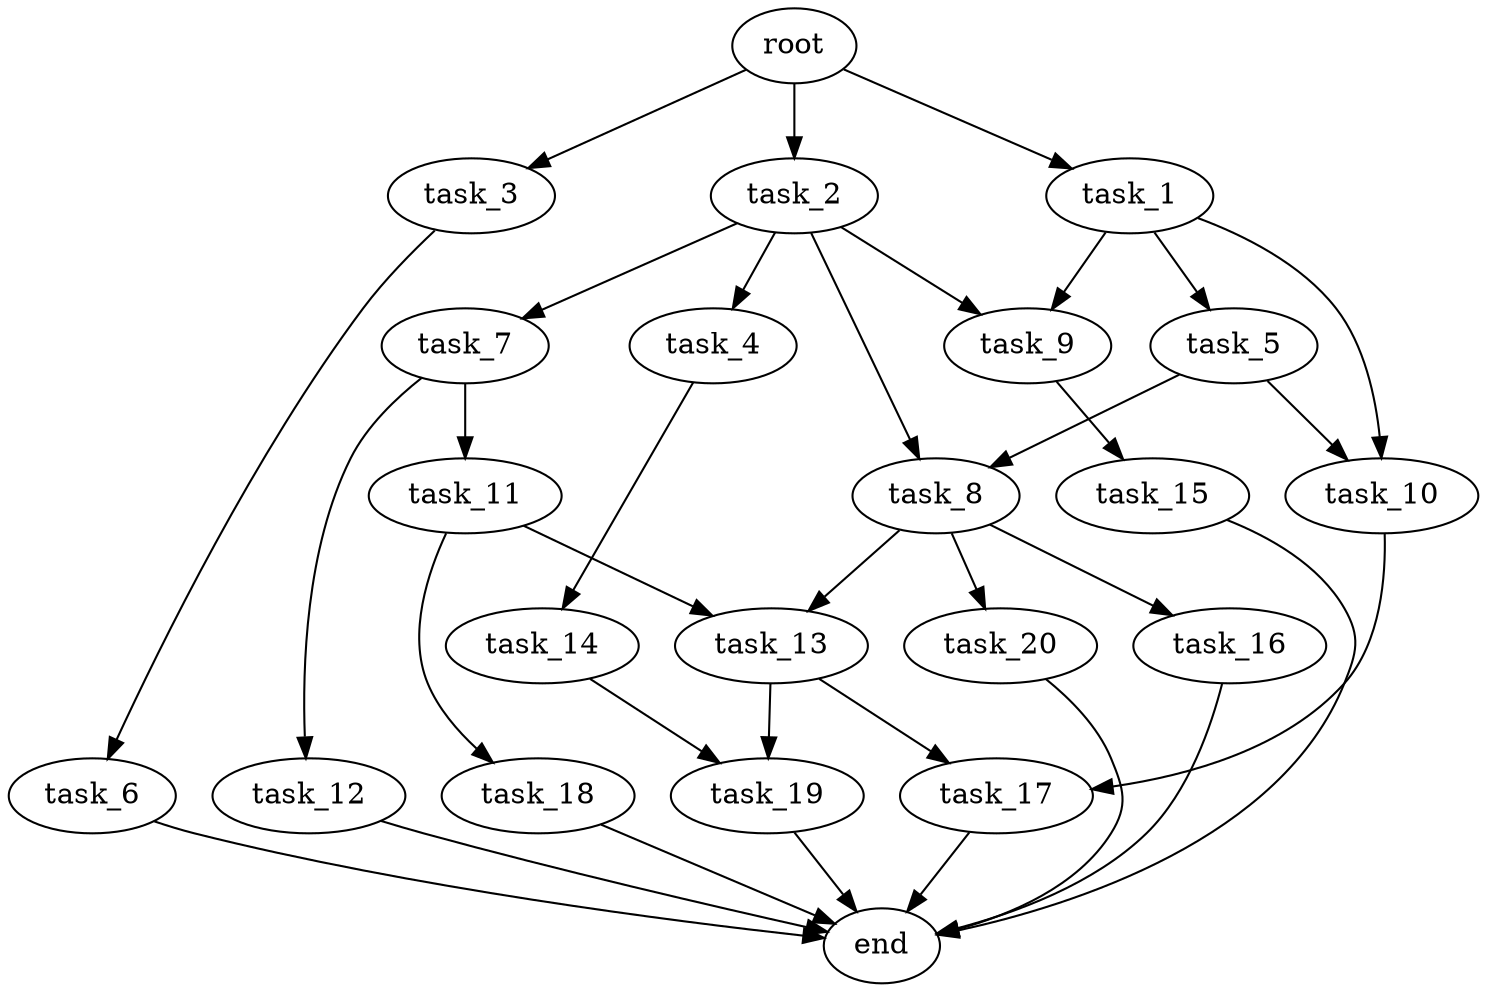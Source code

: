 digraph G {
  root [size="0.000000e+00"];
  task_1 [size="8.137569e+10"];
  task_2 [size="7.060178e+10"];
  task_3 [size="2.975151e+10"];
  task_4 [size="6.145231e+10"];
  task_5 [size="8.484349e+09"];
  task_6 [size="1.340344e+10"];
  task_7 [size="1.179499e+10"];
  task_8 [size="3.054495e+10"];
  task_9 [size="1.831262e+10"];
  task_10 [size="6.934672e+10"];
  task_11 [size="5.108738e+10"];
  task_12 [size="4.182973e+10"];
  task_13 [size="1.379535e+10"];
  task_14 [size="3.837716e+10"];
  task_15 [size="1.858351e+10"];
  task_16 [size="6.355381e+10"];
  task_17 [size="6.934636e+10"];
  task_18 [size="6.452956e+10"];
  task_19 [size="9.998996e+10"];
  task_20 [size="5.549571e+10"];
  end [size="0.000000e+00"];

  root -> task_1 [size="1.000000e-12"];
  root -> task_2 [size="1.000000e-12"];
  root -> task_3 [size="1.000000e-12"];
  task_1 -> task_5 [size="8.484349e+07"];
  task_1 -> task_9 [size="9.156311e+07"];
  task_1 -> task_10 [size="3.467336e+08"];
  task_2 -> task_4 [size="6.145231e+08"];
  task_2 -> task_7 [size="1.179499e+08"];
  task_2 -> task_8 [size="1.527247e+08"];
  task_2 -> task_9 [size="9.156311e+07"];
  task_3 -> task_6 [size="1.340344e+08"];
  task_4 -> task_14 [size="3.837716e+08"];
  task_5 -> task_8 [size="1.527247e+08"];
  task_5 -> task_10 [size="3.467336e+08"];
  task_6 -> end [size="1.000000e-12"];
  task_7 -> task_11 [size="5.108738e+08"];
  task_7 -> task_12 [size="4.182973e+08"];
  task_8 -> task_13 [size="6.897676e+07"];
  task_8 -> task_16 [size="6.355381e+08"];
  task_8 -> task_20 [size="5.549571e+08"];
  task_9 -> task_15 [size="1.858351e+08"];
  task_10 -> task_17 [size="3.467318e+08"];
  task_11 -> task_13 [size="6.897676e+07"];
  task_11 -> task_18 [size="6.452956e+08"];
  task_12 -> end [size="1.000000e-12"];
  task_13 -> task_17 [size="3.467318e+08"];
  task_13 -> task_19 [size="4.999498e+08"];
  task_14 -> task_19 [size="4.999498e+08"];
  task_15 -> end [size="1.000000e-12"];
  task_16 -> end [size="1.000000e-12"];
  task_17 -> end [size="1.000000e-12"];
  task_18 -> end [size="1.000000e-12"];
  task_19 -> end [size="1.000000e-12"];
  task_20 -> end [size="1.000000e-12"];
}
